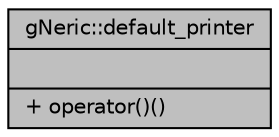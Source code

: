 digraph "gNeric::default_printer"
{
 // INTERACTIVE_SVG=YES
  bgcolor="transparent";
  edge [fontname="Helvetica",fontsize="10",labelfontname="Helvetica",labelfontsize="10"];
  node [fontname="Helvetica",fontsize="10",shape=record];
  Node1 [label="{gNeric::default_printer\n||+ operator()()\l}",height=0.2,width=0.4,color="black", fillcolor="grey75", style="filled", fontcolor="black"];
}

